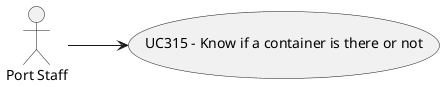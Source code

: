 @startuml
left to right direction
:Port Staff: --> (UC315 - Know if a container is there or not)
@enduml